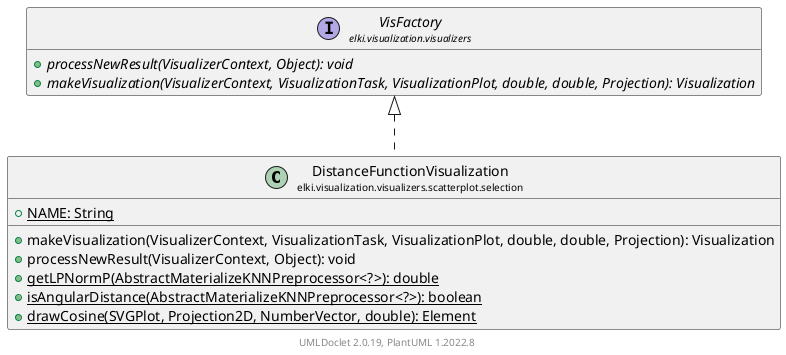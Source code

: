@startuml
    remove .*\.(Instance|Par|Parameterizer|Factory)$
    set namespaceSeparator none
    hide empty fields
    hide empty methods

    class "<size:14>DistanceFunctionVisualization\n<size:10>elki.visualization.visualizers.scatterplot.selection" as elki.visualization.visualizers.scatterplot.selection.DistanceFunctionVisualization [[DistanceFunctionVisualization.html]] {
        {static} +NAME: String
        +makeVisualization(VisualizerContext, VisualizationTask, VisualizationPlot, double, double, Projection): Visualization
        +processNewResult(VisualizerContext, Object): void
        {static} +getLPNormP(AbstractMaterializeKNNPreprocessor<?>): double
        {static} +isAngularDistance(AbstractMaterializeKNNPreprocessor<?>): boolean
        {static} +drawCosine(SVGPlot, Projection2D, NumberVector, double): Element
    }

    interface "<size:14>VisFactory\n<size:10>elki.visualization.visualizers" as elki.visualization.visualizers.VisFactory [[../../VisFactory.html]] {
        {abstract} +processNewResult(VisualizerContext, Object): void
        {abstract} +makeVisualization(VisualizerContext, VisualizationTask, VisualizationPlot, double, double, Projection): Visualization
    }
    class "<size:14>DistanceFunctionVisualization.Instance\n<size:10>elki.visualization.visualizers.scatterplot.selection" as elki.visualization.visualizers.scatterplot.selection.DistanceFunctionVisualization.Instance [[DistanceFunctionVisualization.Instance.html]]

    elki.visualization.visualizers.VisFactory <|.. elki.visualization.visualizers.scatterplot.selection.DistanceFunctionVisualization
    elki.visualization.visualizers.scatterplot.selection.DistanceFunctionVisualization +-- elki.visualization.visualizers.scatterplot.selection.DistanceFunctionVisualization.Instance

    center footer UMLDoclet 2.0.19, PlantUML 1.2022.8
@enduml
